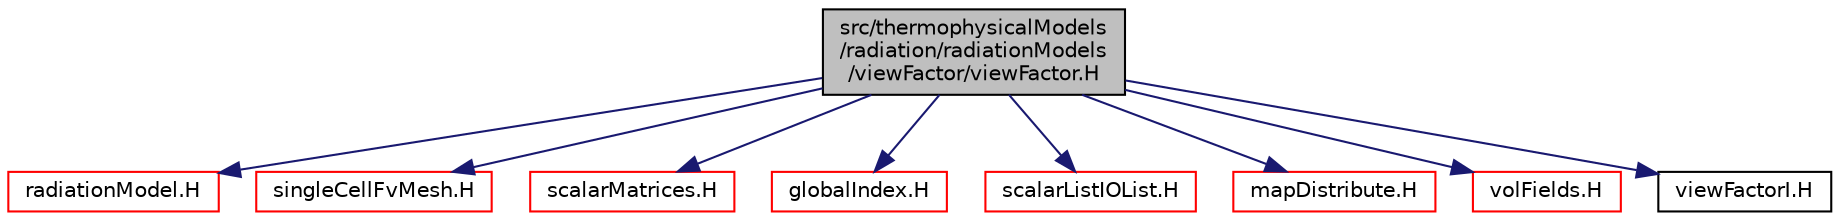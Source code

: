 digraph "src/thermophysicalModels/radiation/radiationModels/viewFactor/viewFactor.H"
{
  bgcolor="transparent";
  edge [fontname="Helvetica",fontsize="10",labelfontname="Helvetica",labelfontsize="10"];
  node [fontname="Helvetica",fontsize="10",shape=record];
  Node1 [label="src/thermophysicalModels\l/radiation/radiationModels\l/viewFactor/viewFactor.H",height=0.2,width=0.4,color="black", fillcolor="grey75", style="filled", fontcolor="black"];
  Node1 -> Node2 [color="midnightblue",fontsize="10",style="solid",fontname="Helvetica"];
  Node2 [label="radiationModel.H",height=0.2,width=0.4,color="red",URL="$a10329.html"];
  Node1 -> Node3 [color="midnightblue",fontsize="10",style="solid",fontname="Helvetica"];
  Node3 [label="singleCellFvMesh.H",height=0.2,width=0.4,color="red",URL="$a06110.html"];
  Node1 -> Node4 [color="midnightblue",fontsize="10",style="solid",fontname="Helvetica"];
  Node4 [label="scalarMatrices.H",height=0.2,width=0.4,color="red",URL="$a08619.html"];
  Node1 -> Node5 [color="midnightblue",fontsize="10",style="solid",fontname="Helvetica"];
  Node5 [label="globalIndex.H",height=0.2,width=0.4,color="red",URL="$a08788.html"];
  Node1 -> Node6 [color="midnightblue",fontsize="10",style="solid",fontname="Helvetica"];
  Node6 [label="scalarListIOList.H",height=0.2,width=0.4,color="red",URL="$a09138.html"];
  Node1 -> Node7 [color="midnightblue",fontsize="10",style="solid",fontname="Helvetica"];
  Node7 [label="mapDistribute.H",height=0.2,width=0.4,color="red",URL="$a08806.html"];
  Node1 -> Node8 [color="midnightblue",fontsize="10",style="solid",fontname="Helvetica"];
  Node8 [label="volFields.H",height=0.2,width=0.4,color="red",URL="$a05789.html"];
  Node1 -> Node9 [color="midnightblue",fontsize="10",style="solid",fontname="Helvetica"];
  Node9 [label="viewFactorI.H",height=0.2,width=0.4,color="black",URL="$a10333.html"];
}
